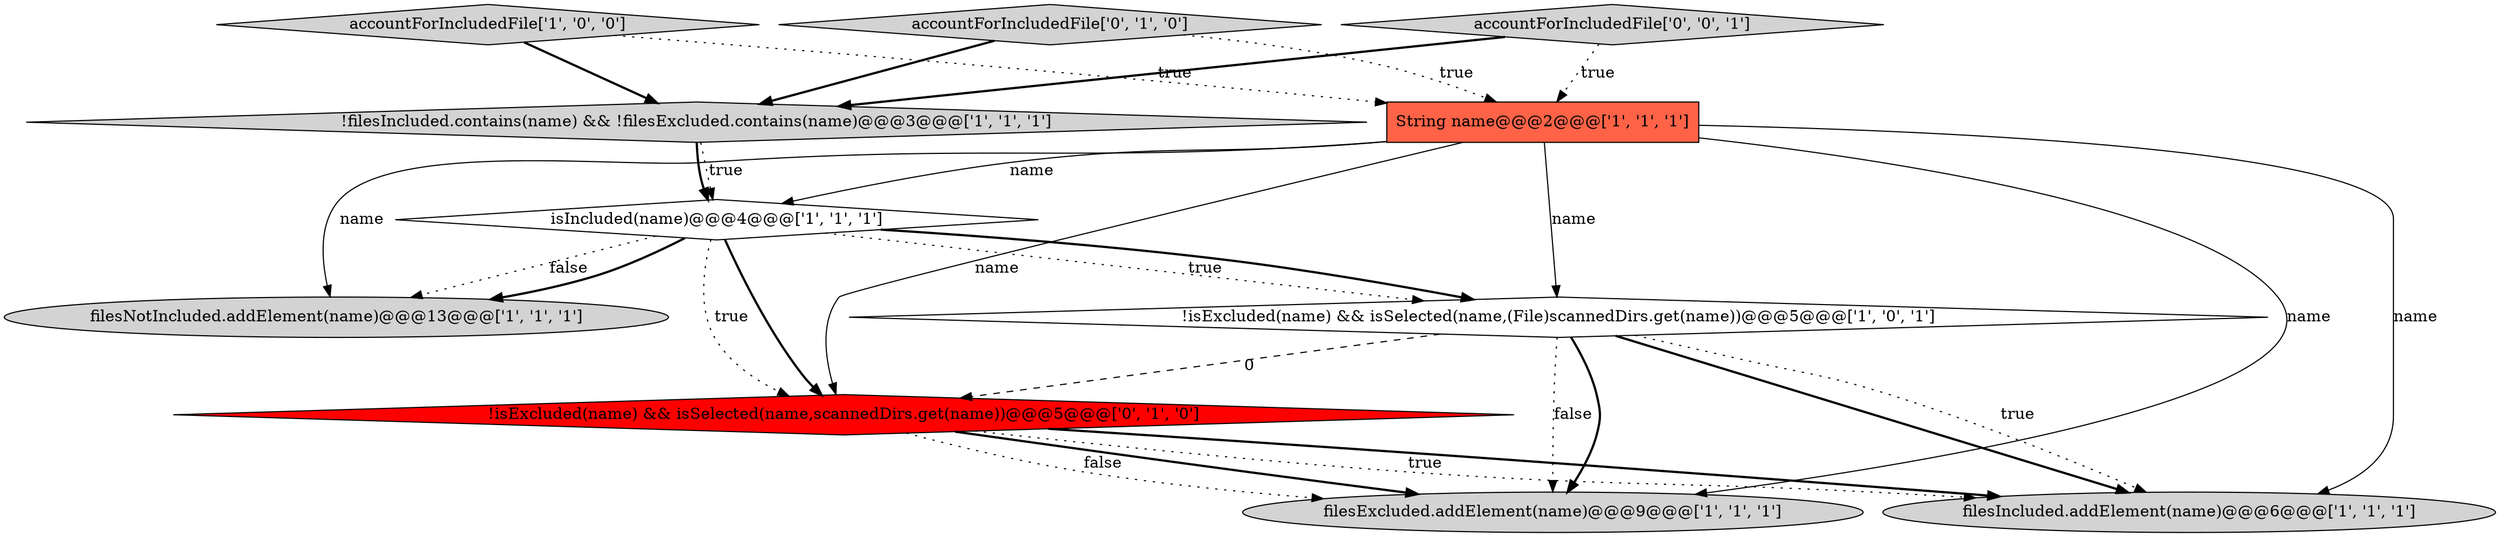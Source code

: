 digraph {
5 [style = filled, label = "String name@@@2@@@['1', '1', '1']", fillcolor = tomato, shape = box image = "AAA0AAABBB1BBB"];
3 [style = filled, label = "filesNotIncluded.addElement(name)@@@13@@@['1', '1', '1']", fillcolor = lightgray, shape = ellipse image = "AAA0AAABBB1BBB"];
6 [style = filled, label = "!isExcluded(name) && isSelected(name,(File)scannedDirs.get(name))@@@5@@@['1', '0', '1']", fillcolor = white, shape = diamond image = "AAA0AAABBB1BBB"];
0 [style = filled, label = "accountForIncludedFile['1', '0', '0']", fillcolor = lightgray, shape = diamond image = "AAA0AAABBB1BBB"];
2 [style = filled, label = "!filesIncluded.contains(name) && !filesExcluded.contains(name)@@@3@@@['1', '1', '1']", fillcolor = lightgray, shape = diamond image = "AAA0AAABBB1BBB"];
4 [style = filled, label = "filesIncluded.addElement(name)@@@6@@@['1', '1', '1']", fillcolor = lightgray, shape = ellipse image = "AAA0AAABBB1BBB"];
9 [style = filled, label = "accountForIncludedFile['0', '1', '0']", fillcolor = lightgray, shape = diamond image = "AAA0AAABBB2BBB"];
8 [style = filled, label = "!isExcluded(name) && isSelected(name,scannedDirs.get(name))@@@5@@@['0', '1', '0']", fillcolor = red, shape = diamond image = "AAA1AAABBB2BBB"];
7 [style = filled, label = "isIncluded(name)@@@4@@@['1', '1', '1']", fillcolor = white, shape = diamond image = "AAA0AAABBB1BBB"];
1 [style = filled, label = "filesExcluded.addElement(name)@@@9@@@['1', '1', '1']", fillcolor = lightgray, shape = ellipse image = "AAA0AAABBB1BBB"];
10 [style = filled, label = "accountForIncludedFile['0', '0', '1']", fillcolor = lightgray, shape = diamond image = "AAA0AAABBB3BBB"];
7->6 [style = dotted, label="true"];
6->8 [style = dashed, label="0"];
0->5 [style = dotted, label="true"];
5->6 [style = solid, label="name"];
9->2 [style = bold, label=""];
7->3 [style = dotted, label="false"];
0->2 [style = bold, label=""];
5->4 [style = solid, label="name"];
7->8 [style = bold, label=""];
10->5 [style = dotted, label="true"];
8->4 [style = dotted, label="true"];
7->3 [style = bold, label=""];
8->1 [style = bold, label=""];
6->1 [style = bold, label=""];
6->4 [style = bold, label=""];
6->4 [style = dotted, label="true"];
5->8 [style = solid, label="name"];
5->1 [style = solid, label="name"];
2->7 [style = dotted, label="true"];
7->6 [style = bold, label=""];
5->3 [style = solid, label="name"];
10->2 [style = bold, label=""];
2->7 [style = bold, label=""];
8->4 [style = bold, label=""];
7->8 [style = dotted, label="true"];
8->1 [style = dotted, label="false"];
5->7 [style = solid, label="name"];
6->1 [style = dotted, label="false"];
9->5 [style = dotted, label="true"];
}
